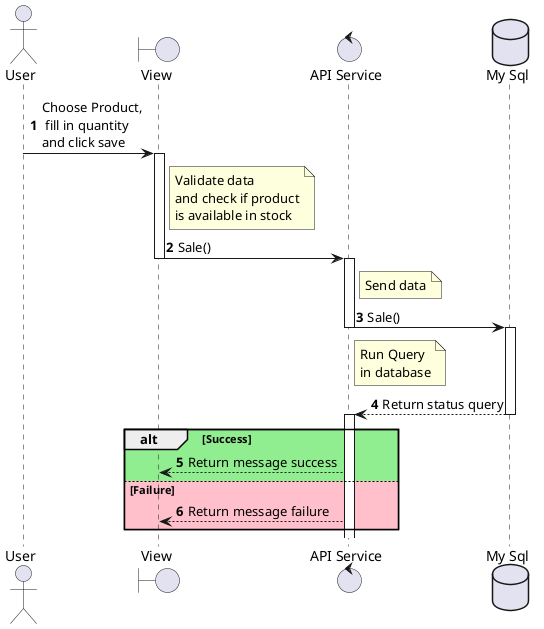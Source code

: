 @startuml sequenceDiagram_Sale
actor User
boundary "View" as View
control "API Service" as APIService
database "My Sql" as DB

autonumber
User -> View --++ : Choose Product,\n fill in quantity\nand click save
note right of View: Validate data\nand check if product\nis available in stock
View -> APIService --++ : Sale()
note right of APIService: Send data 
APIService -> DB --++ : Sale()
note right of APIService: Run Query\nin database
DB --> APIService --++ : Return status query
alt #LightGreen  Success
    APIService --> View  : Return message success
else #Pink Failure
    APIService --> View  : Return message failure
end
@enduml